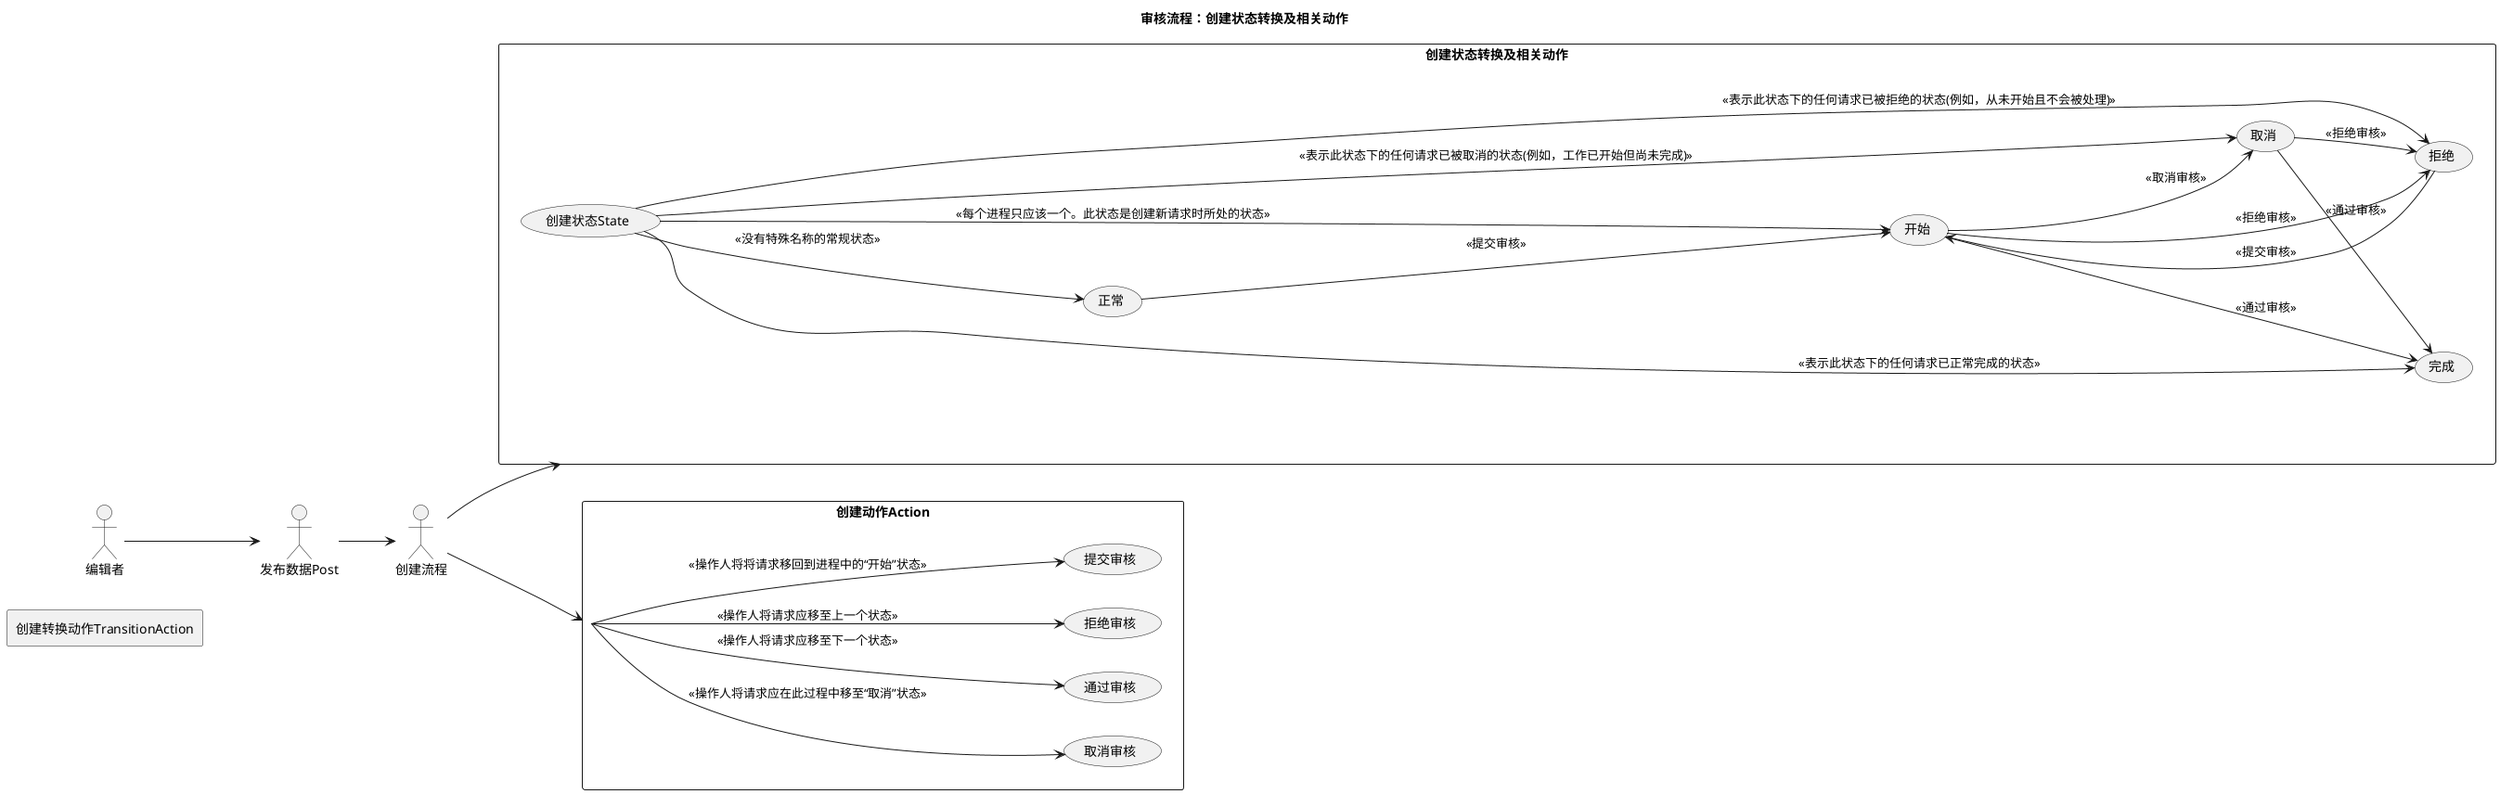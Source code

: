 @startuml
'https://plantuml.com/sequence-diagram
!pragma teoz true


title 审核流程：创建状态转换及相关动作
left to right direction


编辑者 --> 发布数据Post
发布数据Post --> 创建流程
创建流程 --> (创建状态转换及相关动作)
创建流程 --> (创建动作Action)

rectangle 创建状态转换及相关动作{
    (创建状态State) --> (正常):<<没有特殊名称的常规状态>>
    (创建状态State) --> (开始):<<每个进程只应该一个。此状态是创建新请求时所处的状态>>
    (创建状态State) --> (完成):<<表示此状态下的任何请求已正常完成的状态>>
    (创建状态State) --> (取消):<<表示此状态下的任何请求已被取消的状态(例如，工作已开始但尚未完成)>>
    (创建状态State) --> (拒绝):<<表示此状态下的任何请求已被拒绝的状态(例如，从未开始且不会被处理)>>
}

rectangle 创建动作Action{
    (创建动作Action) --> (提交审核):<<操作人将将请求移回到进程中的“开始”状态>>
    (创建动作Action) --> (取消审核):<<操作人将请求应在此过程中移至“取消”状态>>
    (创建动作Action) --> (通过审核):<<操作人将请求应移至下一个状态>>
    (创建动作Action) --> (拒绝审核):<<操作人将请求应移至上一个状态>>
}
rectangle 创建转换动作TransitionAction{
    (正常) --> (开始):<<提交审核>>
    (开始) --> (取消):<<取消审核>>
    (开始) --> (拒绝):<<拒绝审核>>
    (开始) --> (完成):<<通过审核>>
    (取消) --> (拒绝):<<拒绝审核>>
    (取消) --> (完成):<<通过审核>>
    (拒绝) --> (开始):<<提交审核>>
}



@enduml
